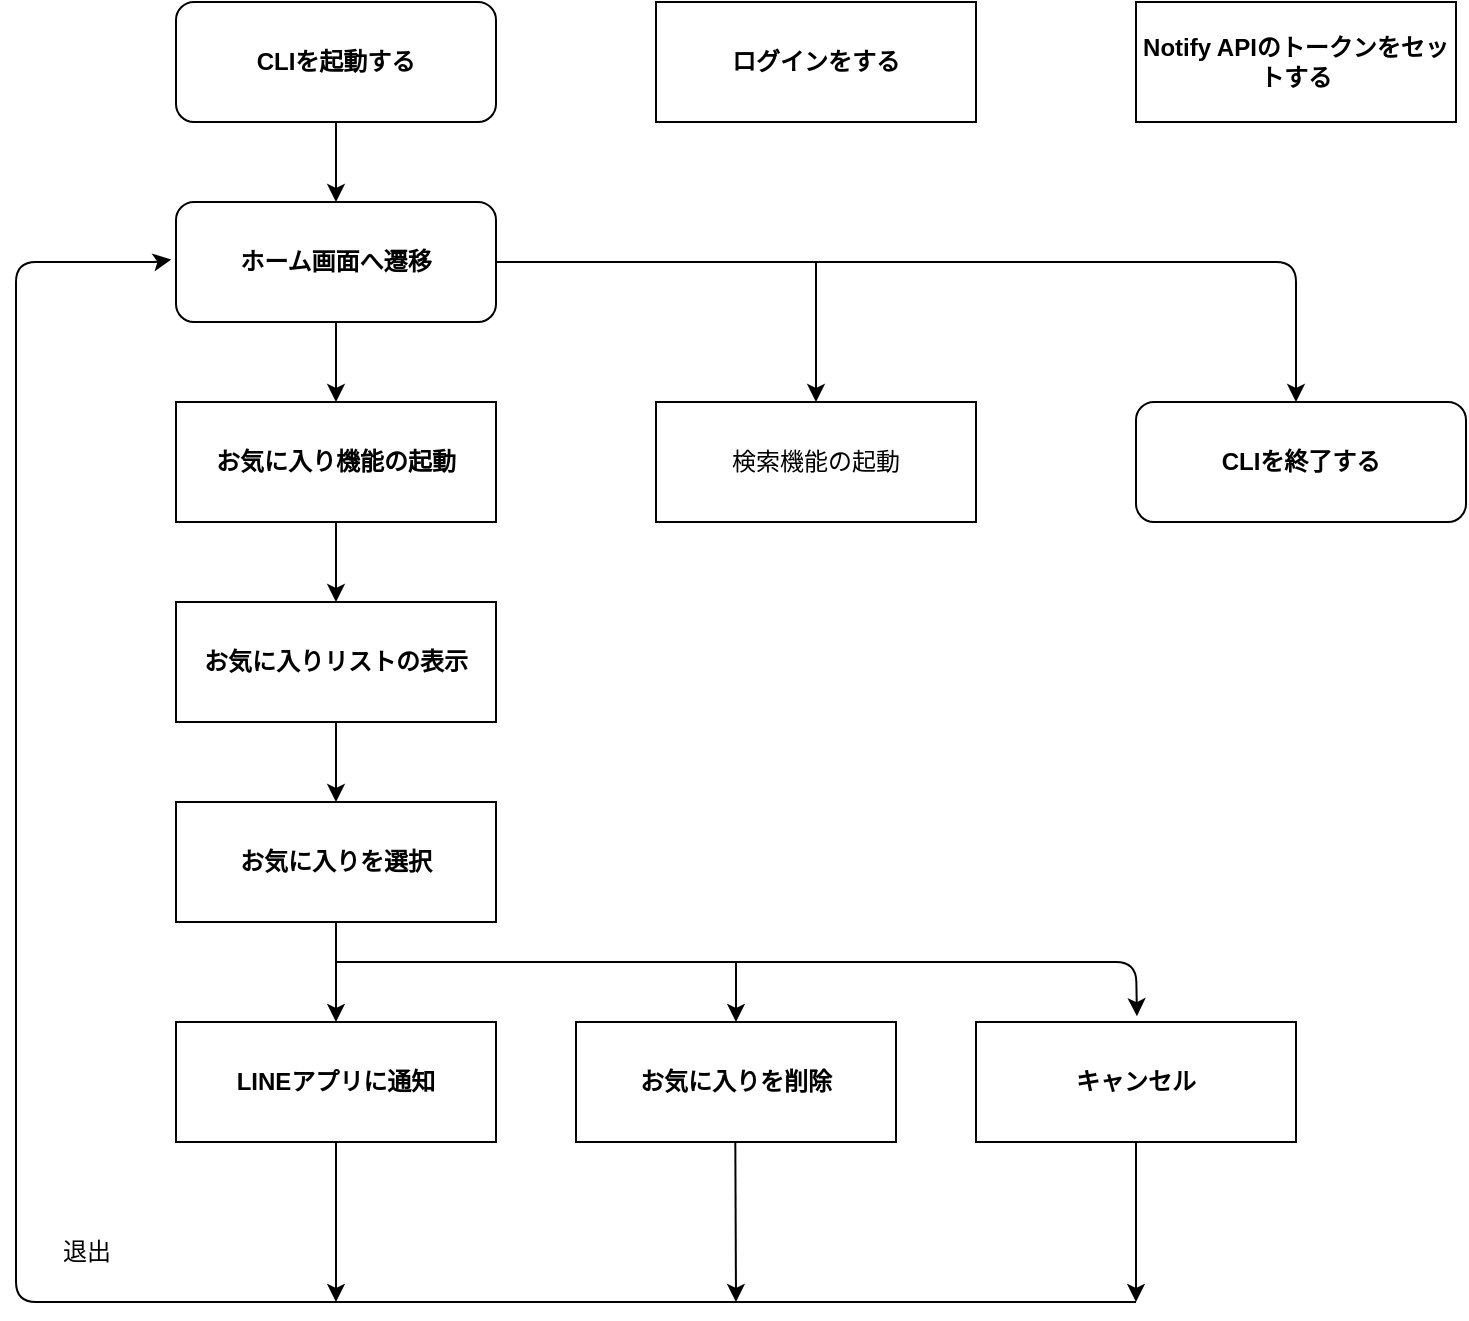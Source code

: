 <mxfile>
    <diagram name="お気に入り機能" id="drYywMHXbu5hPvQo5M0N">
        <mxGraphModel dx="2151" dy="796" grid="1" gridSize="10" guides="1" tooltips="1" connect="1" arrows="1" fold="1" page="1" pageScale="1" pageWidth="827" pageHeight="1169" math="0" shadow="0">
            <root>
                <mxCell id="BatHTG7nTybJTFZMMwU--0"/>
                <mxCell id="BatHTG7nTybJTFZMMwU--1" parent="BatHTG7nTybJTFZMMwU--0"/>
                <mxCell id="BatHTG7nTybJTFZMMwU--3" value="&lt;h4&gt;CLIを起動する&lt;/h4&gt;" style="rounded=1;whiteSpace=wrap;html=1;" parent="BatHTG7nTybJTFZMMwU--1" vertex="1">
                    <mxGeometry x="120" y="80" width="160" height="60" as="geometry"/>
                </mxCell>
                <mxCell id="BatHTG7nTybJTFZMMwU--4" style="edgeStyle=none;html=1;entryX=0.5;entryY=0;entryDx=0;entryDy=0;" parent="BatHTG7nTybJTFZMMwU--1" target="BatHTG7nTybJTFZMMwU--8" edge="1">
                    <mxGeometry relative="1" as="geometry">
                        <mxPoint x="200" y="140" as="sourcePoint"/>
                    </mxGeometry>
                </mxCell>
                <mxCell id="BatHTG7nTybJTFZMMwU--5" value="&lt;b&gt;ログインをする&lt;/b&gt;" style="rounded=0;whiteSpace=wrap;html=1;" parent="BatHTG7nTybJTFZMMwU--1" vertex="1">
                    <mxGeometry x="360" y="80" width="160" height="60" as="geometry"/>
                </mxCell>
                <mxCell id="BatHTG7nTybJTFZMMwU--6" value="" style="edgeStyle=none;html=1;" parent="BatHTG7nTybJTFZMMwU--1" source="BatHTG7nTybJTFZMMwU--8" edge="1">
                    <mxGeometry relative="1" as="geometry">
                        <mxPoint x="200.0" y="280" as="targetPoint"/>
                    </mxGeometry>
                </mxCell>
                <mxCell id="BatHTG7nTybJTFZMMwU--7" style="edgeStyle=none;html=1;exitX=1;exitY=0.5;exitDx=0;exitDy=0;entryX=0.5;entryY=0;entryDx=0;entryDy=0;" parent="BatHTG7nTybJTFZMMwU--1" source="BatHTG7nTybJTFZMMwU--8" edge="1">
                    <mxGeometry relative="1" as="geometry">
                        <mxPoint x="680" y="280" as="targetPoint"/>
                        <Array as="points">
                            <mxPoint x="440" y="210"/>
                            <mxPoint x="680" y="210"/>
                        </Array>
                    </mxGeometry>
                </mxCell>
                <mxCell id="BatHTG7nTybJTFZMMwU--8" value="&lt;b&gt;ホーム画面へ遷移&lt;/b&gt;" style="rounded=1;whiteSpace=wrap;html=1;" parent="BatHTG7nTybJTFZMMwU--1" vertex="1">
                    <mxGeometry x="120" y="180" width="160" height="60" as="geometry"/>
                </mxCell>
                <mxCell id="PtVGrexAbRy5n7BiZR-B-0" value="" style="edgeStyle=none;html=1;" parent="BatHTG7nTybJTFZMMwU--1" source="BatHTG7nTybJTFZMMwU--10" target="fFYv5AN2ROY5ySec23VN-0" edge="1">
                    <mxGeometry relative="1" as="geometry"/>
                </mxCell>
                <mxCell id="BatHTG7nTybJTFZMMwU--10" value="&lt;b&gt;お気に入り機能の起動&lt;/b&gt;" style="rounded=0;whiteSpace=wrap;html=1;" parent="BatHTG7nTybJTFZMMwU--1" vertex="1">
                    <mxGeometry x="120" y="280" width="160" height="60" as="geometry"/>
                </mxCell>
                <mxCell id="BatHTG7nTybJTFZMMwU--11" value="検索機能の起動" style="rounded=0;whiteSpace=wrap;html=1;" parent="BatHTG7nTybJTFZMMwU--1" vertex="1">
                    <mxGeometry x="360" y="280" width="160" height="60" as="geometry"/>
                </mxCell>
                <mxCell id="BatHTG7nTybJTFZMMwU--35" value="" style="endArrow=classic;html=1;entryX=0.5;entryY=0;entryDx=0;entryDy=0;" parent="BatHTG7nTybJTFZMMwU--1" target="BatHTG7nTybJTFZMMwU--11" edge="1">
                    <mxGeometry width="50" height="50" relative="1" as="geometry">
                        <mxPoint x="440" y="210" as="sourcePoint"/>
                        <mxPoint x="490" y="160" as="targetPoint"/>
                    </mxGeometry>
                </mxCell>
                <mxCell id="BatHTG7nTybJTFZMMwU--36" value="&lt;h4&gt;CLIを終了する&lt;/h4&gt;" style="rounded=1;whiteSpace=wrap;html=1;" parent="BatHTG7nTybJTFZMMwU--1" vertex="1">
                    <mxGeometry x="600" y="280" width="165" height="60" as="geometry"/>
                </mxCell>
                <mxCell id="OicksIdeW0t63xlCzWEj-1" value="" style="edgeStyle=none;html=1;" parent="BatHTG7nTybJTFZMMwU--1" source="fFYv5AN2ROY5ySec23VN-0" target="OicksIdeW0t63xlCzWEj-0" edge="1">
                    <mxGeometry relative="1" as="geometry"/>
                </mxCell>
                <mxCell id="fFYv5AN2ROY5ySec23VN-0" value="&lt;b&gt;お気に入りリストの表示&lt;/b&gt;" style="rounded=0;whiteSpace=wrap;html=1;" parent="BatHTG7nTybJTFZMMwU--1" vertex="1">
                    <mxGeometry x="120" y="380" width="160" height="60" as="geometry"/>
                </mxCell>
                <mxCell id="nmG-UV3twUN_TDKd0fo6-6" value="" style="edgeStyle=none;html=1;" parent="BatHTG7nTybJTFZMMwU--1" source="OicksIdeW0t63xlCzWEj-0" edge="1">
                    <mxGeometry relative="1" as="geometry">
                        <mxPoint x="200" y="590" as="targetPoint"/>
                    </mxGeometry>
                </mxCell>
                <mxCell id="OicksIdeW0t63xlCzWEj-0" value="&lt;b&gt;お気に入りを選択&lt;/b&gt;" style="whiteSpace=wrap;html=1;rounded=0;" parent="BatHTG7nTybJTFZMMwU--1" vertex="1">
                    <mxGeometry x="120" y="480" width="160" height="60" as="geometry"/>
                </mxCell>
                <mxCell id="OicksIdeW0t63xlCzWEj-2" value="&lt;b&gt;お気に入りを削除&lt;/b&gt;" style="whiteSpace=wrap;html=1;rounded=0;" parent="BatHTG7nTybJTFZMMwU--1" vertex="1">
                    <mxGeometry x="320" y="590" width="160" height="60" as="geometry"/>
                </mxCell>
                <mxCell id="OicksIdeW0t63xlCzWEj-5" value="" style="endArrow=classic;html=1;entryX=-0.015;entryY=0.479;entryDx=0;entryDy=0;entryPerimeter=0;" parent="BatHTG7nTybJTFZMMwU--1" target="BatHTG7nTybJTFZMMwU--8" edge="1">
                    <mxGeometry width="50" height="50" relative="1" as="geometry">
                        <mxPoint x="600" y="730" as="sourcePoint"/>
                        <mxPoint x="100" y="200" as="targetPoint"/>
                        <Array as="points">
                            <mxPoint x="40" y="730"/>
                            <mxPoint x="40" y="620"/>
                            <mxPoint x="40" y="210"/>
                            <mxPoint x="110" y="210"/>
                        </Array>
                    </mxGeometry>
                </mxCell>
                <mxCell id="nmG-UV3twUN_TDKd0fo6-8" style="edgeStyle=none;html=1;" parent="BatHTG7nTybJTFZMMwU--1" source="OicksIdeW0t63xlCzWEj-6" edge="1">
                    <mxGeometry relative="1" as="geometry">
                        <mxPoint x="600" y="730" as="targetPoint"/>
                    </mxGeometry>
                </mxCell>
                <mxCell id="OicksIdeW0t63xlCzWEj-6" value="&lt;b&gt;キャンセル&lt;/b&gt;" style="rounded=0;whiteSpace=wrap;html=1;" parent="BatHTG7nTybJTFZMMwU--1" vertex="1">
                    <mxGeometry x="520" y="590" width="160" height="60" as="geometry"/>
                </mxCell>
                <mxCell id="OicksIdeW0t63xlCzWEj-9" value="" style="endArrow=classic;html=1;entryX=0.503;entryY=-0.048;entryDx=0;entryDy=0;entryPerimeter=0;" parent="BatHTG7nTybJTFZMMwU--1" target="OicksIdeW0t63xlCzWEj-6" edge="1">
                    <mxGeometry width="50" height="50" relative="1" as="geometry">
                        <mxPoint x="200" y="560" as="sourcePoint"/>
                        <mxPoint x="600" y="560" as="targetPoint"/>
                        <Array as="points">
                            <mxPoint x="600" y="560"/>
                        </Array>
                    </mxGeometry>
                </mxCell>
                <mxCell id="OicksIdeW0t63xlCzWEj-10" value="" style="endArrow=classic;html=1;" parent="BatHTG7nTybJTFZMMwU--1" edge="1">
                    <mxGeometry width="50" height="50" relative="1" as="geometry">
                        <mxPoint x="399.66" y="650" as="sourcePoint"/>
                        <mxPoint x="400" y="730" as="targetPoint"/>
                    </mxGeometry>
                </mxCell>
                <mxCell id="nmG-UV3twUN_TDKd0fo6-7" style="edgeStyle=none;html=1;" parent="BatHTG7nTybJTFZMMwU--1" source="nmG-UV3twUN_TDKd0fo6-2" edge="1">
                    <mxGeometry relative="1" as="geometry">
                        <mxPoint x="200" y="730" as="targetPoint"/>
                    </mxGeometry>
                </mxCell>
                <mxCell id="nmG-UV3twUN_TDKd0fo6-2" value="&lt;b&gt;LINEアプリに通知&lt;br&gt;&lt;/b&gt;" style="rounded=0;whiteSpace=wrap;html=1;" parent="BatHTG7nTybJTFZMMwU--1" vertex="1">
                    <mxGeometry x="120" y="590" width="160" height="60" as="geometry"/>
                </mxCell>
                <mxCell id="nmG-UV3twUN_TDKd0fo6-9" value="" style="endArrow=classic;html=1;" parent="BatHTG7nTybJTFZMMwU--1" target="OicksIdeW0t63xlCzWEj-2" edge="1">
                    <mxGeometry width="50" height="50" relative="1" as="geometry">
                        <mxPoint x="400" y="560" as="sourcePoint"/>
                        <mxPoint x="430" y="610" as="targetPoint"/>
                    </mxGeometry>
                </mxCell>
                <mxCell id="16fo8gJyBYiSSXtrmvcn-0" value="退出" style="text;html=1;align=center;verticalAlign=middle;resizable=0;points=[];autosize=1;strokeColor=none;fillColor=none;" parent="BatHTG7nTybJTFZMMwU--1" vertex="1">
                    <mxGeometry x="50" y="690" width="50" height="30" as="geometry"/>
                </mxCell>
                <mxCell id="_5i3UgPCX-n24S2t83Sc-0" value="&lt;b&gt;Notify APIのトークンをセットする&lt;/b&gt;" style="rounded=0;whiteSpace=wrap;html=1;" vertex="1" parent="BatHTG7nTybJTFZMMwU--1">
                    <mxGeometry x="600" y="80" width="160" height="60" as="geometry"/>
                </mxCell>
            </root>
        </mxGraphModel>
    </diagram>
    <diagram id="kR8Rk-Sym4I4teVI_Am-" name="検索機能">
        <mxGraphModel dx="1392" dy="515" grid="1" gridSize="10" guides="1" tooltips="1" connect="1" arrows="1" fold="1" page="1" pageScale="1" pageWidth="827" pageHeight="1169" math="0" shadow="0">
            <root>
                <mxCell id="0"/>
                <mxCell id="1" parent="0"/>
                <mxCell id="13" style="edgeStyle=none;html=1;exitX=0.5;exitY=1;exitDx=0;exitDy=0;entryX=0.5;entryY=0;entryDx=0;entryDy=0;" parent="1" source="8" target="16" edge="1">
                    <mxGeometry relative="1" as="geometry"/>
                </mxCell>
                <mxCell id="8" value="&lt;h4&gt;CLIを起動する&lt;/h4&gt;" style="rounded=1;whiteSpace=wrap;html=1;" parent="1" vertex="1">
                    <mxGeometry x="120" y="85" width="160" height="60" as="geometry"/>
                </mxCell>
                <mxCell id="12" value="&lt;b&gt;ログインをする&lt;/b&gt;" style="rounded=0;whiteSpace=wrap;html=1;" parent="1" vertex="1">
                    <mxGeometry x="360" y="85" width="160" height="60" as="geometry"/>
                </mxCell>
                <mxCell id="20" value="" style="edgeStyle=none;html=1;" parent="1" source="16" edge="1">
                    <mxGeometry relative="1" as="geometry">
                        <mxPoint x="200.0" y="285" as="targetPoint"/>
                    </mxGeometry>
                </mxCell>
                <mxCell id="23" style="edgeStyle=none;html=1;exitX=1;exitY=0.5;exitDx=0;exitDy=0;entryX=0.5;entryY=0;entryDx=0;entryDy=0;" parent="1" source="16" edge="1">
                    <mxGeometry relative="1" as="geometry">
                        <mxPoint x="680" y="285" as="targetPoint"/>
                        <Array as="points">
                            <mxPoint x="440" y="215"/>
                            <mxPoint x="680" y="215"/>
                        </Array>
                    </mxGeometry>
                </mxCell>
                <mxCell id="16" value="&lt;b&gt;ホーム画面へ遷移&lt;/b&gt;" style="rounded=1;whiteSpace=wrap;html=1;" parent="1" vertex="1">
                    <mxGeometry x="120" y="185" width="160" height="60" as="geometry"/>
                </mxCell>
                <mxCell id="29" value="" style="edgeStyle=none;html=1;" parent="1" source="26" target="28" edge="1">
                    <mxGeometry relative="1" as="geometry"/>
                </mxCell>
                <mxCell id="26" value="&lt;b&gt;検索機能を起動&lt;/b&gt;" style="rounded=0;whiteSpace=wrap;html=1;" parent="1" vertex="1">
                    <mxGeometry x="120" y="285" width="160" height="60" as="geometry"/>
                </mxCell>
                <mxCell id="27" value="&lt;b&gt;お気に入り機能を起動&lt;/b&gt;" style="rounded=0;whiteSpace=wrap;html=1;" parent="1" vertex="1">
                    <mxGeometry x="360" y="285" width="160" height="60" as="geometry"/>
                </mxCell>
                <mxCell id="31" value="" style="edgeStyle=none;html=1;" parent="1" source="28" target="30" edge="1">
                    <mxGeometry relative="1" as="geometry"/>
                </mxCell>
                <mxCell id="28" value="&lt;h6&gt;&lt;span style=&quot;font-size: 8.04px;&quot;&gt;場所を入力してください&lt;/span&gt;&lt;br&gt;&lt;/h6&gt;" style="rhombus;whiteSpace=wrap;html=1;" parent="1" vertex="1">
                    <mxGeometry x="120" y="385" width="160" height="80" as="geometry"/>
                </mxCell>
                <mxCell id="35" value="" style="edgeStyle=none;html=1;" parent="1" source="30" target="34" edge="1">
                    <mxGeometry relative="1" as="geometry"/>
                </mxCell>
                <mxCell id="30" value="&lt;h6&gt;ジャンルを選択してください&lt;/h6&gt;" style="rhombus;whiteSpace=wrap;html=1;" parent="1" vertex="1">
                    <mxGeometry x="120" y="505" width="160" height="80" as="geometry"/>
                </mxCell>
                <mxCell id="33" value="入力" style="text;html=1;align=center;verticalAlign=middle;resizable=0;points=[];autosize=1;strokeColor=none;fillColor=none;" parent="1" vertex="1">
                    <mxGeometry x="200" y="465" width="50" height="30" as="geometry"/>
                </mxCell>
                <mxCell id="38" value="" style="edgeStyle=none;html=1;" parent="1" source="34" target="37" edge="1">
                    <mxGeometry relative="1" as="geometry"/>
                </mxCell>
                <mxCell id="34" value="&lt;b&gt;検索結果をリスト表示&lt;/b&gt;" style="rounded=0;whiteSpace=wrap;html=1;align=center;" parent="1" vertex="1">
                    <mxGeometry x="120" y="625" width="160" height="60" as="geometry"/>
                </mxCell>
                <mxCell id="36" value="入力" style="text;html=1;align=center;verticalAlign=middle;resizable=0;points=[];autosize=1;strokeColor=none;fillColor=none;" parent="1" vertex="1">
                    <mxGeometry x="200" y="585" width="50" height="30" as="geometry"/>
                </mxCell>
                <mxCell id="43" value="" style="edgeStyle=none;html=1;" parent="1" edge="1">
                    <mxGeometry relative="1" as="geometry">
                        <Array as="points">
                            <mxPoint x="200" y="795"/>
                            <mxPoint x="200" y="815"/>
                            <mxPoint x="200" y="805"/>
                        </Array>
                        <mxPoint x="200" y="785" as="sourcePoint"/>
                        <mxPoint x="200" y="825" as="targetPoint"/>
                    </mxGeometry>
                </mxCell>
                <mxCell id="37" value="&lt;b&gt;候補店舗を選択&lt;/b&gt;" style="rounded=0;whiteSpace=wrap;html=1;align=center;" parent="1" vertex="1">
                    <mxGeometry x="120" y="725" width="160" height="60" as="geometry"/>
                </mxCell>
                <mxCell id="41" value="退出" style="text;html=1;align=center;verticalAlign=middle;resizable=0;points=[];autosize=1;strokeColor=none;fillColor=none;" parent="1" vertex="1">
                    <mxGeometry x="60" y="1035" width="50" height="30" as="geometry"/>
                </mxCell>
                <mxCell id="51" style="edgeStyle=none;html=1;entryX=0;entryY=0.5;entryDx=0;entryDy=0;exitX=0.505;exitY=1.026;exitDx=0;exitDy=0;exitPerimeter=0;" parent="1" source="_1jtNK55mZ0hNxfgrmTe-59" target="16" edge="1">
                    <mxGeometry relative="1" as="geometry">
                        <mxPoint x="40" y="965" as="targetPoint"/>
                        <Array as="points">
                            <mxPoint x="200" y="1085"/>
                            <mxPoint x="120" y="1085"/>
                            <mxPoint x="40" y="1085"/>
                            <mxPoint x="40" y="965"/>
                            <mxPoint x="40" y="815"/>
                            <mxPoint x="40" y="664"/>
                            <mxPoint x="40" y="215"/>
                        </Array>
                        <mxPoint x="200" y="1045" as="sourcePoint"/>
                    </mxGeometry>
                </mxCell>
                <mxCell id="KiKZV43gMIV1cnuspN1B-59" value="" style="endArrow=classic;html=1;entryX=0.5;entryY=0;entryDx=0;entryDy=0;" parent="1" target="27" edge="1">
                    <mxGeometry width="50" height="50" relative="1" as="geometry">
                        <mxPoint x="440" y="215" as="sourcePoint"/>
                        <mxPoint x="490" y="165" as="targetPoint"/>
                    </mxGeometry>
                </mxCell>
                <mxCell id="jABlIZs8kf6wU6cSvbs9-58" value="&lt;h4&gt;CLIを終了する&lt;/h4&gt;" style="rounded=1;whiteSpace=wrap;html=1;" parent="1" vertex="1">
                    <mxGeometry x="600" y="285" width="165" height="60" as="geometry"/>
                </mxCell>
                <mxCell id="_1jtNK55mZ0hNxfgrmTe-58" value="&lt;h6&gt;お気に入りに追加しますか&lt;/h6&gt;" style="rhombus;whiteSpace=wrap;html=1;" parent="1" vertex="1">
                    <mxGeometry x="120" y="825" width="160" height="80" as="geometry"/>
                </mxCell>
                <mxCell id="_1jtNK55mZ0hNxfgrmTe-59" value="&lt;h6&gt;お気に入りに追加しますか&lt;/h6&gt;" style="rhombus;whiteSpace=wrap;html=1;" parent="1" vertex="1">
                    <mxGeometry x="120" y="945" width="160" height="80" as="geometry"/>
                </mxCell>
                <mxCell id="_1jtNK55mZ0hNxfgrmTe-60" value="" style="edgeStyle=none;html=1;" parent="1" edge="1">
                    <mxGeometry relative="1" as="geometry">
                        <Array as="points">
                            <mxPoint x="200" y="915"/>
                            <mxPoint x="200" y="935"/>
                            <mxPoint x="200" y="925"/>
                        </Array>
                        <mxPoint x="200" y="905" as="sourcePoint"/>
                        <mxPoint x="200" y="945" as="targetPoint"/>
                    </mxGeometry>
                </mxCell>
                <mxCell id="j8rrw2CsK2qS5FY6JdOG-51" value="はい・いいえ" style="text;html=1;align=center;verticalAlign=middle;resizable=0;points=[];autosize=1;strokeColor=none;fillColor=none;" parent="1" vertex="1">
                    <mxGeometry x="200" y="1025" width="100" height="30" as="geometry"/>
                </mxCell>
                <mxCell id="j8rrw2CsK2qS5FY6JdOG-52" value="はい・いいえ" style="text;html=1;align=center;verticalAlign=middle;resizable=0;points=[];autosize=1;strokeColor=none;fillColor=none;" parent="1" vertex="1">
                    <mxGeometry x="200" y="905" width="100" height="30" as="geometry"/>
                </mxCell>
                <mxCell id="52" value="&lt;b&gt;Notify APIのトークンをセットする&lt;/b&gt;" style="rounded=0;whiteSpace=wrap;html=1;" vertex="1" parent="1">
                    <mxGeometry x="600" y="85" width="160" height="60" as="geometry"/>
                </mxCell>
            </root>
        </mxGraphModel>
    </diagram>
</mxfile>